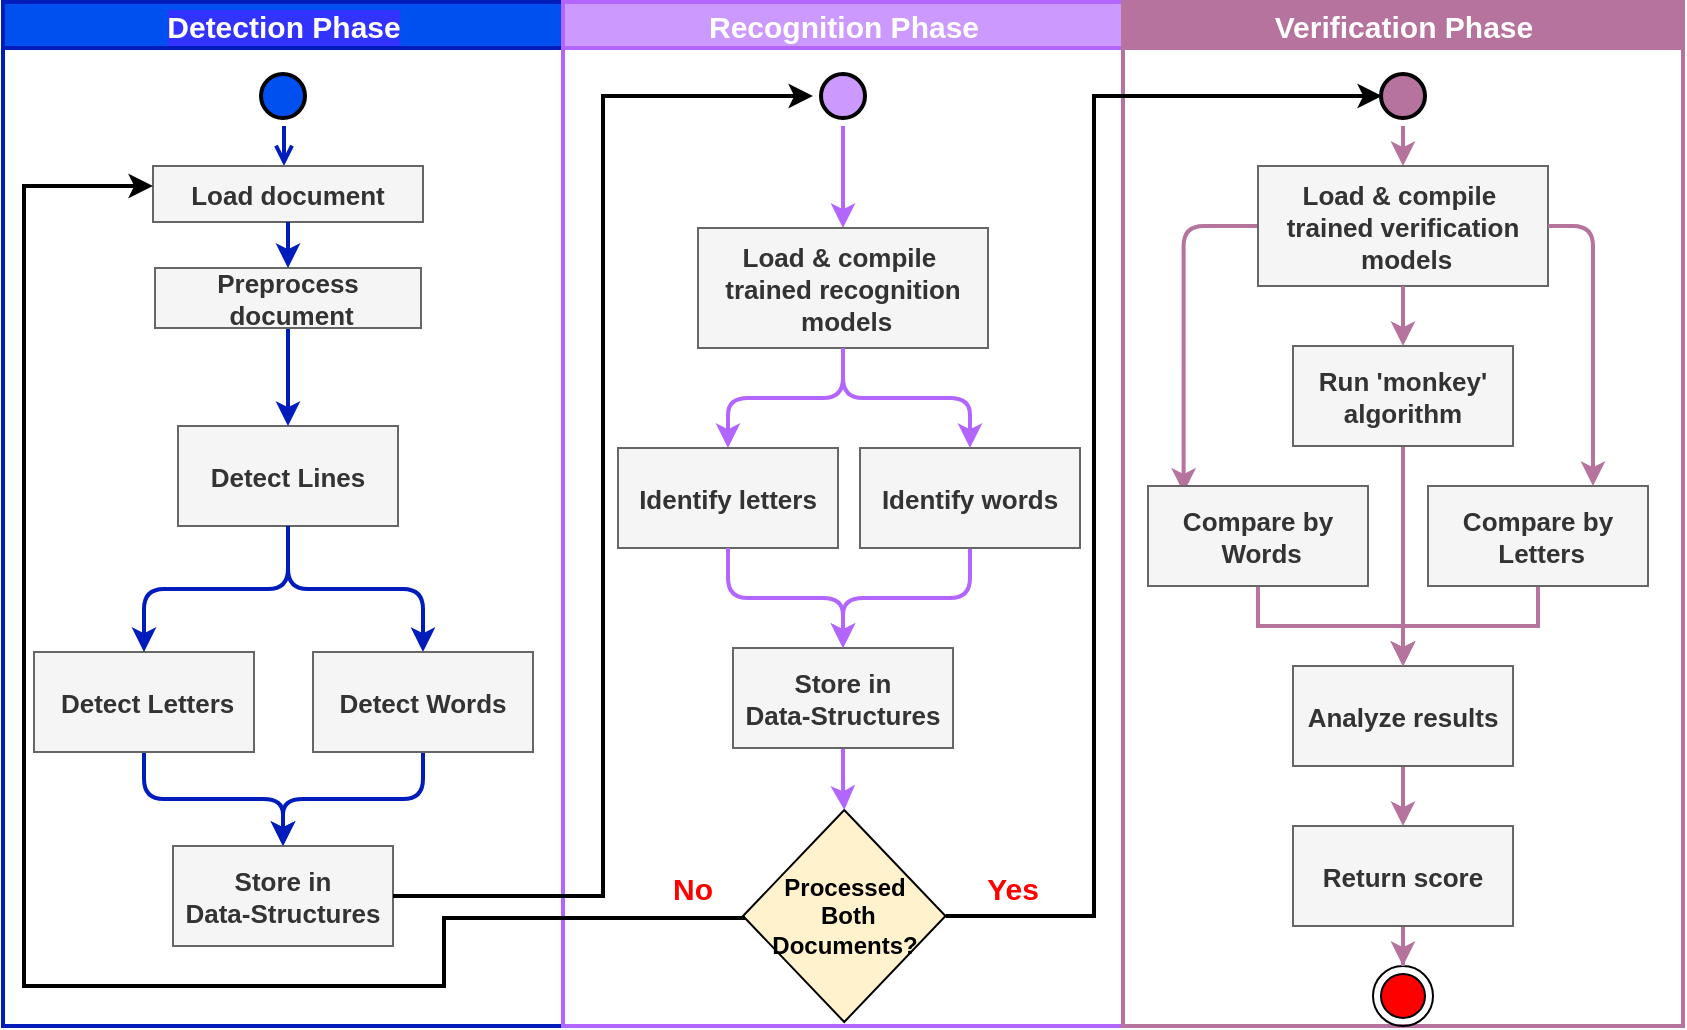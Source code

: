 <mxfile version="12.5.5" type="device"><diagram name="Page-1" id="e7e014a7-5840-1c2e-5031-d8a46d1fe8dd"><mxGraphModel dx="1117" dy="554" grid="1" gridSize="10" guides="1" tooltips="1" connect="1" arrows="1" fold="1" page="1" pageScale="1" pageWidth="1169" pageHeight="826" background="#ffffff" math="0" shadow="0"><root><mxCell id="0"/><mxCell id="1" parent="0"/><mxCell id="2" value="Detection Phase" style="swimlane;whiteSpace=wrap;rounded=0;fontSize=15;strokeColor=#001DBC;strokeWidth=2;fillColor=#0050ef;labelBackgroundColor=#3333FF;endFill=1;endArrow=open;startSize=23;fontColor=#FFFFFF;fontStyle=1" parent="1" vertex="1"><mxGeometry x="164.5" y="128" width="280" height="512" as="geometry"/></mxCell><mxCell id="5" value="" style="ellipse;shape=startState;fillColor=#0050ef;strokeColor=#000000;rounded=0;fontSize=11;strokeWidth=2;labelBackgroundColor=#ffffff;endFill=1;endArrow=open;" parent="2" vertex="1"><mxGeometry x="125" y="32" width="30" height="30" as="geometry"/></mxCell><mxCell id="6" value="" style="edgeStyle=elbowEdgeStyle;elbow=horizontal;verticalAlign=middle;endArrow=open;strokeColor=#001DBC;endFill=1;rounded=0;strokeWidth=2;fillColor=#0050ef;" parent="2" target="7" edge="1"><mxGeometry x="100" y="40" as="geometry"><mxPoint x="115" y="110" as="targetPoint"/><mxPoint x="140.5" y="62" as="sourcePoint"/></mxGeometry></mxCell><mxCell id="7" value="Load document" style="fillColor=#f5f5f5;strokeColor=#666666;fontColor=#333333;fontSize=13;fontStyle=1" parent="2" vertex="1"><mxGeometry x="75" y="82" width="135" height="28" as="geometry"/></mxCell><mxCell id="zbgjQvauJ4U8vsJd3DAm-43" style="edgeStyle=orthogonalEdgeStyle;rounded=1;orthogonalLoop=1;jettySize=auto;html=1;fillColor=#CC99FF;strokeColor=#001DBC;strokeWidth=2;endArrow=classic;fontSize=12;fontStyle=1;startSize=23;" edge="1" parent="2" source="8" target="10"><mxGeometry relative="1" as="geometry"/></mxCell><mxCell id="8" value="Detect Lines" style="fillColor=#f5f5f5;strokeColor=#666666;fontColor=#333333;fontSize=13;fontStyle=1" parent="2" vertex="1"><mxGeometry x="87.5" y="212" width="110" height="50" as="geometry"/></mxCell><mxCell id="zbgjQvauJ4U8vsJd3DAm-52" style="edgeStyle=orthogonalEdgeStyle;rounded=1;orthogonalLoop=1;jettySize=auto;html=1;strokeWidth=2;strokeColor=#001DBC;fillColor=#CC99FF;endArrow=classic;fontSize=12;fontStyle=1;startSize=23;" edge="1" parent="2" source="10" target="zbgjQvauJ4U8vsJd3DAm-51"><mxGeometry relative="1" as="geometry"/></mxCell><mxCell id="10" value="Detect Words" style="fillColor=#f5f5f5;strokeColor=#666666;fontColor=#333333;fontSize=13;fontStyle=1" parent="2" vertex="1"><mxGeometry x="155" y="325" width="110" height="50" as="geometry"/></mxCell><mxCell id="zbgjQvauJ4U8vsJd3DAm-51" value="Store in &#10;Data-Structures" style="fillColor=#f5f5f5;strokeColor=#666666;fontColor=#333333;fontSize=13;fontStyle=1" vertex="1" parent="2"><mxGeometry x="85" y="422" width="110" height="50" as="geometry"/></mxCell><mxCell id="3" value="Recognition Phase" style="swimlane;whiteSpace=wrap;startSize=23;fillColor=#CC99FF;strokeColor=#B266FF;strokeWidth=2;fontColor=#FFFFFF;fontSize=15;" parent="1" vertex="1"><mxGeometry x="444.5" y="128" width="280" height="512" as="geometry"><mxRectangle x="444.5" y="128" width="80" height="23" as="alternateBounds"/></mxGeometry></mxCell><mxCell id="zbgjQvauJ4U8vsJd3DAm-56" style="edgeStyle=orthogonalEdgeStyle;orthogonalLoop=1;jettySize=auto;html=1;strokeWidth=2;fontSize=12;fontColor=#000000;fontStyle=1;strokeColor=#B266FF;fillColor=#CC99FF;startSize=23;" edge="1" parent="3" source="13" target="15"><mxGeometry relative="1" as="geometry"/></mxCell><mxCell id="13" value="" style="ellipse;shape=startState;fillColor=#CC99FF;strokeColor=#000000;fontStyle=1;startSize=23;strokeWidth=2;" parent="3" vertex="1"><mxGeometry x="125" y="32" width="30" height="30" as="geometry"/></mxCell><mxCell id="zbgjQvauJ4U8vsJd3DAm-63" style="edgeStyle=orthogonalEdgeStyle;orthogonalLoop=1;jettySize=auto;html=1;strokeWidth=2;fontSize=12;fontColor=#000000;fontStyle=1;strokeColor=#B266FF;fillColor=#CC99FF;startSize=23;" edge="1" parent="3" source="15" target="zbgjQvauJ4U8vsJd3DAm-61"><mxGeometry relative="1" as="geometry"/></mxCell><mxCell id="15" value="Load &amp; compile &#10;trained recognition&#10; models" style="fillColor=#f5f5f5;strokeColor=#666666;fontColor=#333333;fontSize=13;fontStyle=1" parent="3" vertex="1"><mxGeometry x="67.5" y="113" width="145" height="60" as="geometry"/></mxCell><mxCell id="zbgjQvauJ4U8vsJd3DAm-61" value="Identify letters" style="fillColor=#f5f5f5;strokeColor=#666666;fontColor=#333333;fontSize=13;fontStyle=1" vertex="1" parent="3"><mxGeometry x="27.5" y="223" width="110" height="50" as="geometry"/></mxCell><mxCell id="zbgjQvauJ4U8vsJd3DAm-110" value="Processed&lt;br&gt;&amp;nbsp;Both Documents?" style="rhombus;whiteSpace=wrap;html=1;fontStyle=1;fontSize=12;fillColor=#fff2cc;strokeColor=#000000;" vertex="1" parent="3"><mxGeometry x="90" y="404" width="101.25" height="106" as="geometry"/></mxCell><mxCell id="4" value="Verification Phase" style="swimlane;whiteSpace=wrap;fillColor=#B5739D;fontSize=15;fontColor=#FFFFFF;strokeWidth=2;strokeColor=#B5739D;" parent="1" vertex="1"><mxGeometry x="724.5" y="128" width="280" height="512" as="geometry"/></mxCell><mxCell id="38" value="" style="ellipse;shape=endState;fillColor=#FF0000;strokeColor=#000000;" parent="4" vertex="1"><mxGeometry x="125" y="482" width="30" height="30" as="geometry"/></mxCell><mxCell id="zbgjQvauJ4U8vsJd3DAm-119" style="edgeStyle=orthogonalEdgeStyle;rounded=1;orthogonalLoop=1;jettySize=auto;html=1;entryX=0.5;entryY=0;entryDx=0;entryDy=0;strokeColor=#B5739D;strokeWidth=2;fontSize=12;fontColor=#000000;fontStyle=1;fillColor=#CC99FF;startSize=23;" edge="1" parent="4" source="zbgjQvauJ4U8vsJd3DAm-68" target="zbgjQvauJ4U8vsJd3DAm-76"><mxGeometry relative="1" as="geometry"/></mxCell><mxCell id="zbgjQvauJ4U8vsJd3DAm-68" value="" style="ellipse;shape=startState;fillColor=#B5739D;strokeColor=#000000;fontStyle=1;startSize=23;fontSize=15;fontColor=#FFFFFF;strokeWidth=2;" vertex="1" parent="4"><mxGeometry x="125" y="32" width="30" height="30" as="geometry"/></mxCell><mxCell id="zbgjQvauJ4U8vsJd3DAm-92" style="edgeStyle=orthogonalEdgeStyle;rounded=1;orthogonalLoop=1;jettySize=auto;html=1;entryX=0.162;entryY=0.068;entryDx=0;entryDy=0;strokeColor=#B5739D;strokeWidth=2;fontSize=12;fontColor=#000000;exitX=0;exitY=0.5;exitDx=0;exitDy=0;entryPerimeter=0;fontStyle=1;fillColor=#CC99FF;startSize=23;" edge="1" parent="4" source="zbgjQvauJ4U8vsJd3DAm-76" target="zbgjQvauJ4U8vsJd3DAm-80"><mxGeometry relative="1" as="geometry"><Array as="points"><mxPoint x="31" y="112"/></Array></mxGeometry></mxCell><mxCell id="zbgjQvauJ4U8vsJd3DAm-76" value="Load &amp; compile &#10;trained verification&#10; models" style="fillColor=#f5f5f5;strokeColor=#666666;fontColor=#333333;fontSize=13;fontStyle=1" vertex="1" parent="4"><mxGeometry x="67.5" y="82" width="145" height="60" as="geometry"/></mxCell><mxCell id="zbgjQvauJ4U8vsJd3DAm-102" style="edgeStyle=orthogonalEdgeStyle;rounded=0;orthogonalLoop=1;jettySize=auto;html=1;entryX=0.5;entryY=0;entryDx=0;entryDy=0;strokeColor=#B5739D;strokeWidth=2;fontSize=15;fontColor=#FF0000;" edge="1" parent="4" source="zbgjQvauJ4U8vsJd3DAm-80" target="zbgjQvauJ4U8vsJd3DAm-82"><mxGeometry relative="1" as="geometry"/></mxCell><mxCell id="zbgjQvauJ4U8vsJd3DAm-80" value="Compare by&#10; Words" style="fillColor=#f5f5f5;strokeColor=#666666;fontColor=#333333;fontSize=13;fontStyle=1" vertex="1" parent="4"><mxGeometry x="12.5" y="242" width="110" height="50" as="geometry"/></mxCell><mxCell id="zbgjQvauJ4U8vsJd3DAm-104" style="edgeStyle=orthogonalEdgeStyle;rounded=0;orthogonalLoop=1;jettySize=auto;html=1;entryX=0.5;entryY=0;entryDx=0;entryDy=0;strokeColor=#B5739D;strokeWidth=2;fontSize=15;fontColor=#FF0000;" edge="1" parent="4" source="zbgjQvauJ4U8vsJd3DAm-82" target="zbgjQvauJ4U8vsJd3DAm-83"><mxGeometry relative="1" as="geometry"/></mxCell><mxCell id="zbgjQvauJ4U8vsJd3DAm-82" value="Analyze results" style="fillColor=#f5f5f5;strokeColor=#666666;fontColor=#333333;fontSize=13;fontStyle=1" vertex="1" parent="4"><mxGeometry x="85" y="332" width="110" height="50" as="geometry"/></mxCell><mxCell id="zbgjQvauJ4U8vsJd3DAm-105" style="edgeStyle=orthogonalEdgeStyle;rounded=0;orthogonalLoop=1;jettySize=auto;html=1;strokeColor=#B5739D;strokeWidth=2;fontSize=15;fontColor=#FF0000;" edge="1" parent="4" source="zbgjQvauJ4U8vsJd3DAm-83" target="38"><mxGeometry relative="1" as="geometry"/></mxCell><mxCell id="zbgjQvauJ4U8vsJd3DAm-83" value="Return score" style="fillColor=#f5f5f5;strokeColor=#666666;fontColor=#333333;fontSize=13;fontStyle=1" vertex="1" parent="4"><mxGeometry x="85" y="412" width="110" height="50" as="geometry"/></mxCell><mxCell id="zbgjQvauJ4U8vsJd3DAm-53" style="edgeStyle=orthogonalEdgeStyle;rounded=1;orthogonalLoop=1;jettySize=auto;html=1;entryX=0.5;entryY=0;entryDx=0;entryDy=0;strokeWidth=2;strokeColor=#001DBC;fillColor=#CC99FF;endArrow=classic;fontSize=12;fontStyle=1;startSize=23;" edge="1" parent="1" source="zbgjQvauJ4U8vsJd3DAm-41" target="zbgjQvauJ4U8vsJd3DAm-51"><mxGeometry relative="1" as="geometry"/></mxCell><mxCell id="zbgjQvauJ4U8vsJd3DAm-41" value=" Detect Letters" style="fillColor=#f5f5f5;strokeColor=#666666;fontColor=#333333;fontSize=13;fontStyle=1" vertex="1" parent="1"><mxGeometry x="180" y="453" width="110" height="50" as="geometry"/></mxCell><mxCell id="zbgjQvauJ4U8vsJd3DAm-44" style="edgeStyle=orthogonalEdgeStyle;rounded=1;orthogonalLoop=1;jettySize=auto;html=1;entryX=0.5;entryY=0;entryDx=0;entryDy=0;strokeColor=#001DBC;strokeWidth=2;fillColor=#CC99FF;endArrow=classic;fontSize=12;fontStyle=1;startSize=23;" edge="1" parent="1" source="8" target="zbgjQvauJ4U8vsJd3DAm-41"><mxGeometry relative="1" as="geometry"/></mxCell><mxCell id="zbgjQvauJ4U8vsJd3DAm-57" style="edgeStyle=orthogonalEdgeStyle;rounded=0;orthogonalLoop=1;jettySize=auto;html=1;entryX=0;entryY=0.5;entryDx=0;entryDy=0;strokeWidth=2;fontSize=15;fontColor=#FFFFFF;" edge="1" parent="1" source="zbgjQvauJ4U8vsJd3DAm-51" target="13"><mxGeometry relative="1" as="geometry"/></mxCell><mxCell id="zbgjQvauJ4U8vsJd3DAm-66" style="edgeStyle=orthogonalEdgeStyle;rounded=1;orthogonalLoop=1;jettySize=auto;html=1;strokeColor=#B266FF;strokeWidth=2;fontSize=12;fontColor=#000000;fontStyle=1;fillColor=#CC99FF;startSize=23;" edge="1" parent="1" source="zbgjQvauJ4U8vsJd3DAm-60" target="zbgjQvauJ4U8vsJd3DAm-64"><mxGeometry relative="1" as="geometry"/></mxCell><mxCell id="zbgjQvauJ4U8vsJd3DAm-60" value="Identify words" style="fillColor=#f5f5f5;strokeColor=#666666;fontColor=#333333;fontSize=13;fontStyle=1" vertex="1" parent="1"><mxGeometry x="593" y="351" width="110" height="50" as="geometry"/></mxCell><mxCell id="zbgjQvauJ4U8vsJd3DAm-62" style="edgeStyle=orthogonalEdgeStyle;orthogonalLoop=1;jettySize=auto;html=1;strokeWidth=2;fontSize=12;fontColor=#000000;fontStyle=1;strokeColor=#B266FF;fillColor=#CC99FF;startSize=23;" edge="1" parent="1" source="15" target="zbgjQvauJ4U8vsJd3DAm-60"><mxGeometry relative="1" as="geometry"/></mxCell><mxCell id="zbgjQvauJ4U8vsJd3DAm-109" style="edgeStyle=orthogonalEdgeStyle;rounded=1;orthogonalLoop=1;jettySize=auto;html=1;exitX=0.5;exitY=1;exitDx=0;exitDy=0;strokeColor=#B266FF;strokeWidth=2;fontSize=12;fontColor=#000000;fontStyle=1;fillColor=#CC99FF;startSize=23;" edge="1" parent="1" source="zbgjQvauJ4U8vsJd3DAm-64" target="zbgjQvauJ4U8vsJd3DAm-110"><mxGeometry relative="1" as="geometry"><mxPoint x="585.333" y="539.667" as="targetPoint"/></mxGeometry></mxCell><mxCell id="zbgjQvauJ4U8vsJd3DAm-64" value="Store in &#10;Data-Structures" style="fillColor=#f5f5f5;strokeColor=#666666;fontColor=#333333;fontSize=13;fontStyle=1" vertex="1" parent="1"><mxGeometry x="529.5" y="451" width="110" height="50" as="geometry"/></mxCell><mxCell id="zbgjQvauJ4U8vsJd3DAm-67" style="edgeStyle=orthogonalEdgeStyle;rounded=1;orthogonalLoop=1;jettySize=auto;html=1;entryX=0.5;entryY=0;entryDx=0;entryDy=0;strokeColor=#B266FF;strokeWidth=2;fontSize=12;fontColor=#000000;fontStyle=1;fillColor=#CC99FF;startSize=23;" edge="1" parent="1" source="zbgjQvauJ4U8vsJd3DAm-61" target="zbgjQvauJ4U8vsJd3DAm-64"><mxGeometry relative="1" as="geometry"/></mxCell><mxCell id="zbgjQvauJ4U8vsJd3DAm-96" style="edgeStyle=orthogonalEdgeStyle;rounded=0;orthogonalLoop=1;jettySize=auto;html=1;strokeColor=#B5739D;strokeWidth=2;fontSize=15;fontColor=#FF0000;" edge="1" parent="1" source="zbgjQvauJ4U8vsJd3DAm-79" target="zbgjQvauJ4U8vsJd3DAm-82"><mxGeometry relative="1" as="geometry"/></mxCell><mxCell id="zbgjQvauJ4U8vsJd3DAm-79" value="Run 'monkey'&#10;algorithm" style="fillColor=#f5f5f5;strokeColor=#666666;fontColor=#333333;fontSize=13;fontStyle=1" vertex="1" parent="1"><mxGeometry x="809.5" y="300" width="110" height="50" as="geometry"/></mxCell><mxCell id="zbgjQvauJ4U8vsJd3DAm-84" style="edgeStyle=orthogonalEdgeStyle;rounded=1;orthogonalLoop=1;jettySize=auto;html=1;strokeColor=#B5739D;strokeWidth=2;fontSize=12;fontColor=#000000;fontStyle=1;fillColor=#CC99FF;startSize=23;" edge="1" parent="1" source="zbgjQvauJ4U8vsJd3DAm-76" target="zbgjQvauJ4U8vsJd3DAm-79"><mxGeometry relative="1" as="geometry"/></mxCell><mxCell id="zbgjQvauJ4U8vsJd3DAm-101" style="edgeStyle=orthogonalEdgeStyle;rounded=0;orthogonalLoop=1;jettySize=auto;html=1;entryX=0.5;entryY=0;entryDx=0;entryDy=0;strokeColor=#B5739D;strokeWidth=2;fontSize=15;fontColor=#FF0000;" edge="1" parent="1" source="zbgjQvauJ4U8vsJd3DAm-89" target="zbgjQvauJ4U8vsJd3DAm-82"><mxGeometry relative="1" as="geometry"/></mxCell><mxCell id="zbgjQvauJ4U8vsJd3DAm-89" value="Compare by&#10; Letters" style="fillColor=#f5f5f5;strokeColor=#666666;fontColor=#333333;fontSize=13;fontStyle=1" vertex="1" parent="1"><mxGeometry x="877" y="370" width="110" height="50" as="geometry"/></mxCell><mxCell id="zbgjQvauJ4U8vsJd3DAm-91" style="edgeStyle=orthogonalEdgeStyle;rounded=1;orthogonalLoop=1;jettySize=auto;html=1;entryX=0.75;entryY=0;entryDx=0;entryDy=0;strokeColor=#B5739D;strokeWidth=2;fontSize=12;fontColor=#000000;exitX=1;exitY=0.5;exitDx=0;exitDy=0;fontStyle=1;fillColor=#CC99FF;startSize=23;" edge="1" parent="1" source="zbgjQvauJ4U8vsJd3DAm-76" target="zbgjQvauJ4U8vsJd3DAm-89"><mxGeometry relative="1" as="geometry"/></mxCell><mxCell id="zbgjQvauJ4U8vsJd3DAm-111" style="edgeStyle=orthogonalEdgeStyle;rounded=0;orthogonalLoop=1;jettySize=auto;html=1;strokeColor=#000000;strokeWidth=2;fontSize=15;fontColor=#FF0000;exitX=0;exitY=0.5;exitDx=0;exitDy=0;" edge="1" parent="1" source="zbgjQvauJ4U8vsJd3DAm-110" target="7"><mxGeometry relative="1" as="geometry"><mxPoint x="528.667" y="586.333" as="sourcePoint"/><mxPoint x="235.333" y="263" as="targetPoint"/><Array as="points"><mxPoint x="385" y="586"/><mxPoint x="385" y="620"/><mxPoint x="175" y="620"/><mxPoint x="175" y="220"/></Array></mxGeometry></mxCell><mxCell id="zbgjQvauJ4U8vsJd3DAm-112" style="edgeStyle=orthogonalEdgeStyle;rounded=0;orthogonalLoop=1;jettySize=auto;html=1;strokeColor=#000000;strokeWidth=2;fontSize=15;fontColor=#FF0000;" edge="1" parent="1" source="zbgjQvauJ4U8vsJd3DAm-110"><mxGeometry relative="1" as="geometry"><mxPoint x="854" y="175" as="targetPoint"/><Array as="points"><mxPoint x="710" y="585"/><mxPoint x="710" y="175"/><mxPoint x="854" y="175"/></Array></mxGeometry></mxCell><mxCell id="zbgjQvauJ4U8vsJd3DAm-113" value="No" style="text;html=1;align=center;verticalAlign=middle;resizable=0;points=[];autosize=1;fontSize=15;fontColor=#FF0000;fontStyle=1" vertex="1" parent="1"><mxGeometry x="489" y="561" width="40" height="20" as="geometry"/></mxCell><mxCell id="zbgjQvauJ4U8vsJd3DAm-114" value="Yes" style="text;html=1;align=center;verticalAlign=middle;resizable=0;points=[];autosize=1;fontSize=15;fontColor=#FF0000;fontStyle=1" vertex="1" parent="1"><mxGeometry x="649" y="561" width="40" height="20" as="geometry"/></mxCell><mxCell id="zbgjQvauJ4U8vsJd3DAm-118" style="edgeStyle=orthogonalEdgeStyle;rounded=1;orthogonalLoop=1;jettySize=auto;html=1;strokeColor=#001DBC;strokeWidth=2;fontSize=12;fontColor=#000000;fontStyle=1;fillColor=#CC99FF;startSize=23;" edge="1" parent="1" source="zbgjQvauJ4U8vsJd3DAm-115" target="8"><mxGeometry relative="1" as="geometry"/></mxCell><mxCell id="zbgjQvauJ4U8vsJd3DAm-115" value="Preprocess&#10; document" style="fillColor=#f5f5f5;strokeColor=#666666;fontColor=#333333;fontSize=13;fontStyle=1" vertex="1" parent="1"><mxGeometry x="240.5" y="261" width="133" height="30" as="geometry"/></mxCell><mxCell id="zbgjQvauJ4U8vsJd3DAm-117" style="edgeStyle=orthogonalEdgeStyle;rounded=1;orthogonalLoop=1;jettySize=auto;html=1;strokeColor=#001DBC;strokeWidth=2;fontSize=12;fontColor=#000000;fontStyle=1;fillColor=#CC99FF;startSize=23;" edge="1" parent="1" source="7" target="zbgjQvauJ4U8vsJd3DAm-115"><mxGeometry relative="1" as="geometry"/></mxCell></root></mxGraphModel></diagram></mxfile>